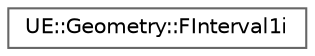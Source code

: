 digraph "Graphical Class Hierarchy"
{
 // INTERACTIVE_SVG=YES
 // LATEX_PDF_SIZE
  bgcolor="transparent";
  edge [fontname=Helvetica,fontsize=10,labelfontname=Helvetica,labelfontsize=10];
  node [fontname=Helvetica,fontsize=10,shape=box,height=0.2,width=0.4];
  rankdir="LR";
  Node0 [id="Node000000",label="UE::Geometry::FInterval1i",height=0.2,width=0.4,color="grey40", fillcolor="white", style="filled",URL="$da/db3/structUE_1_1Geometry_1_1FInterval1i.html",tooltip=" "];
}
